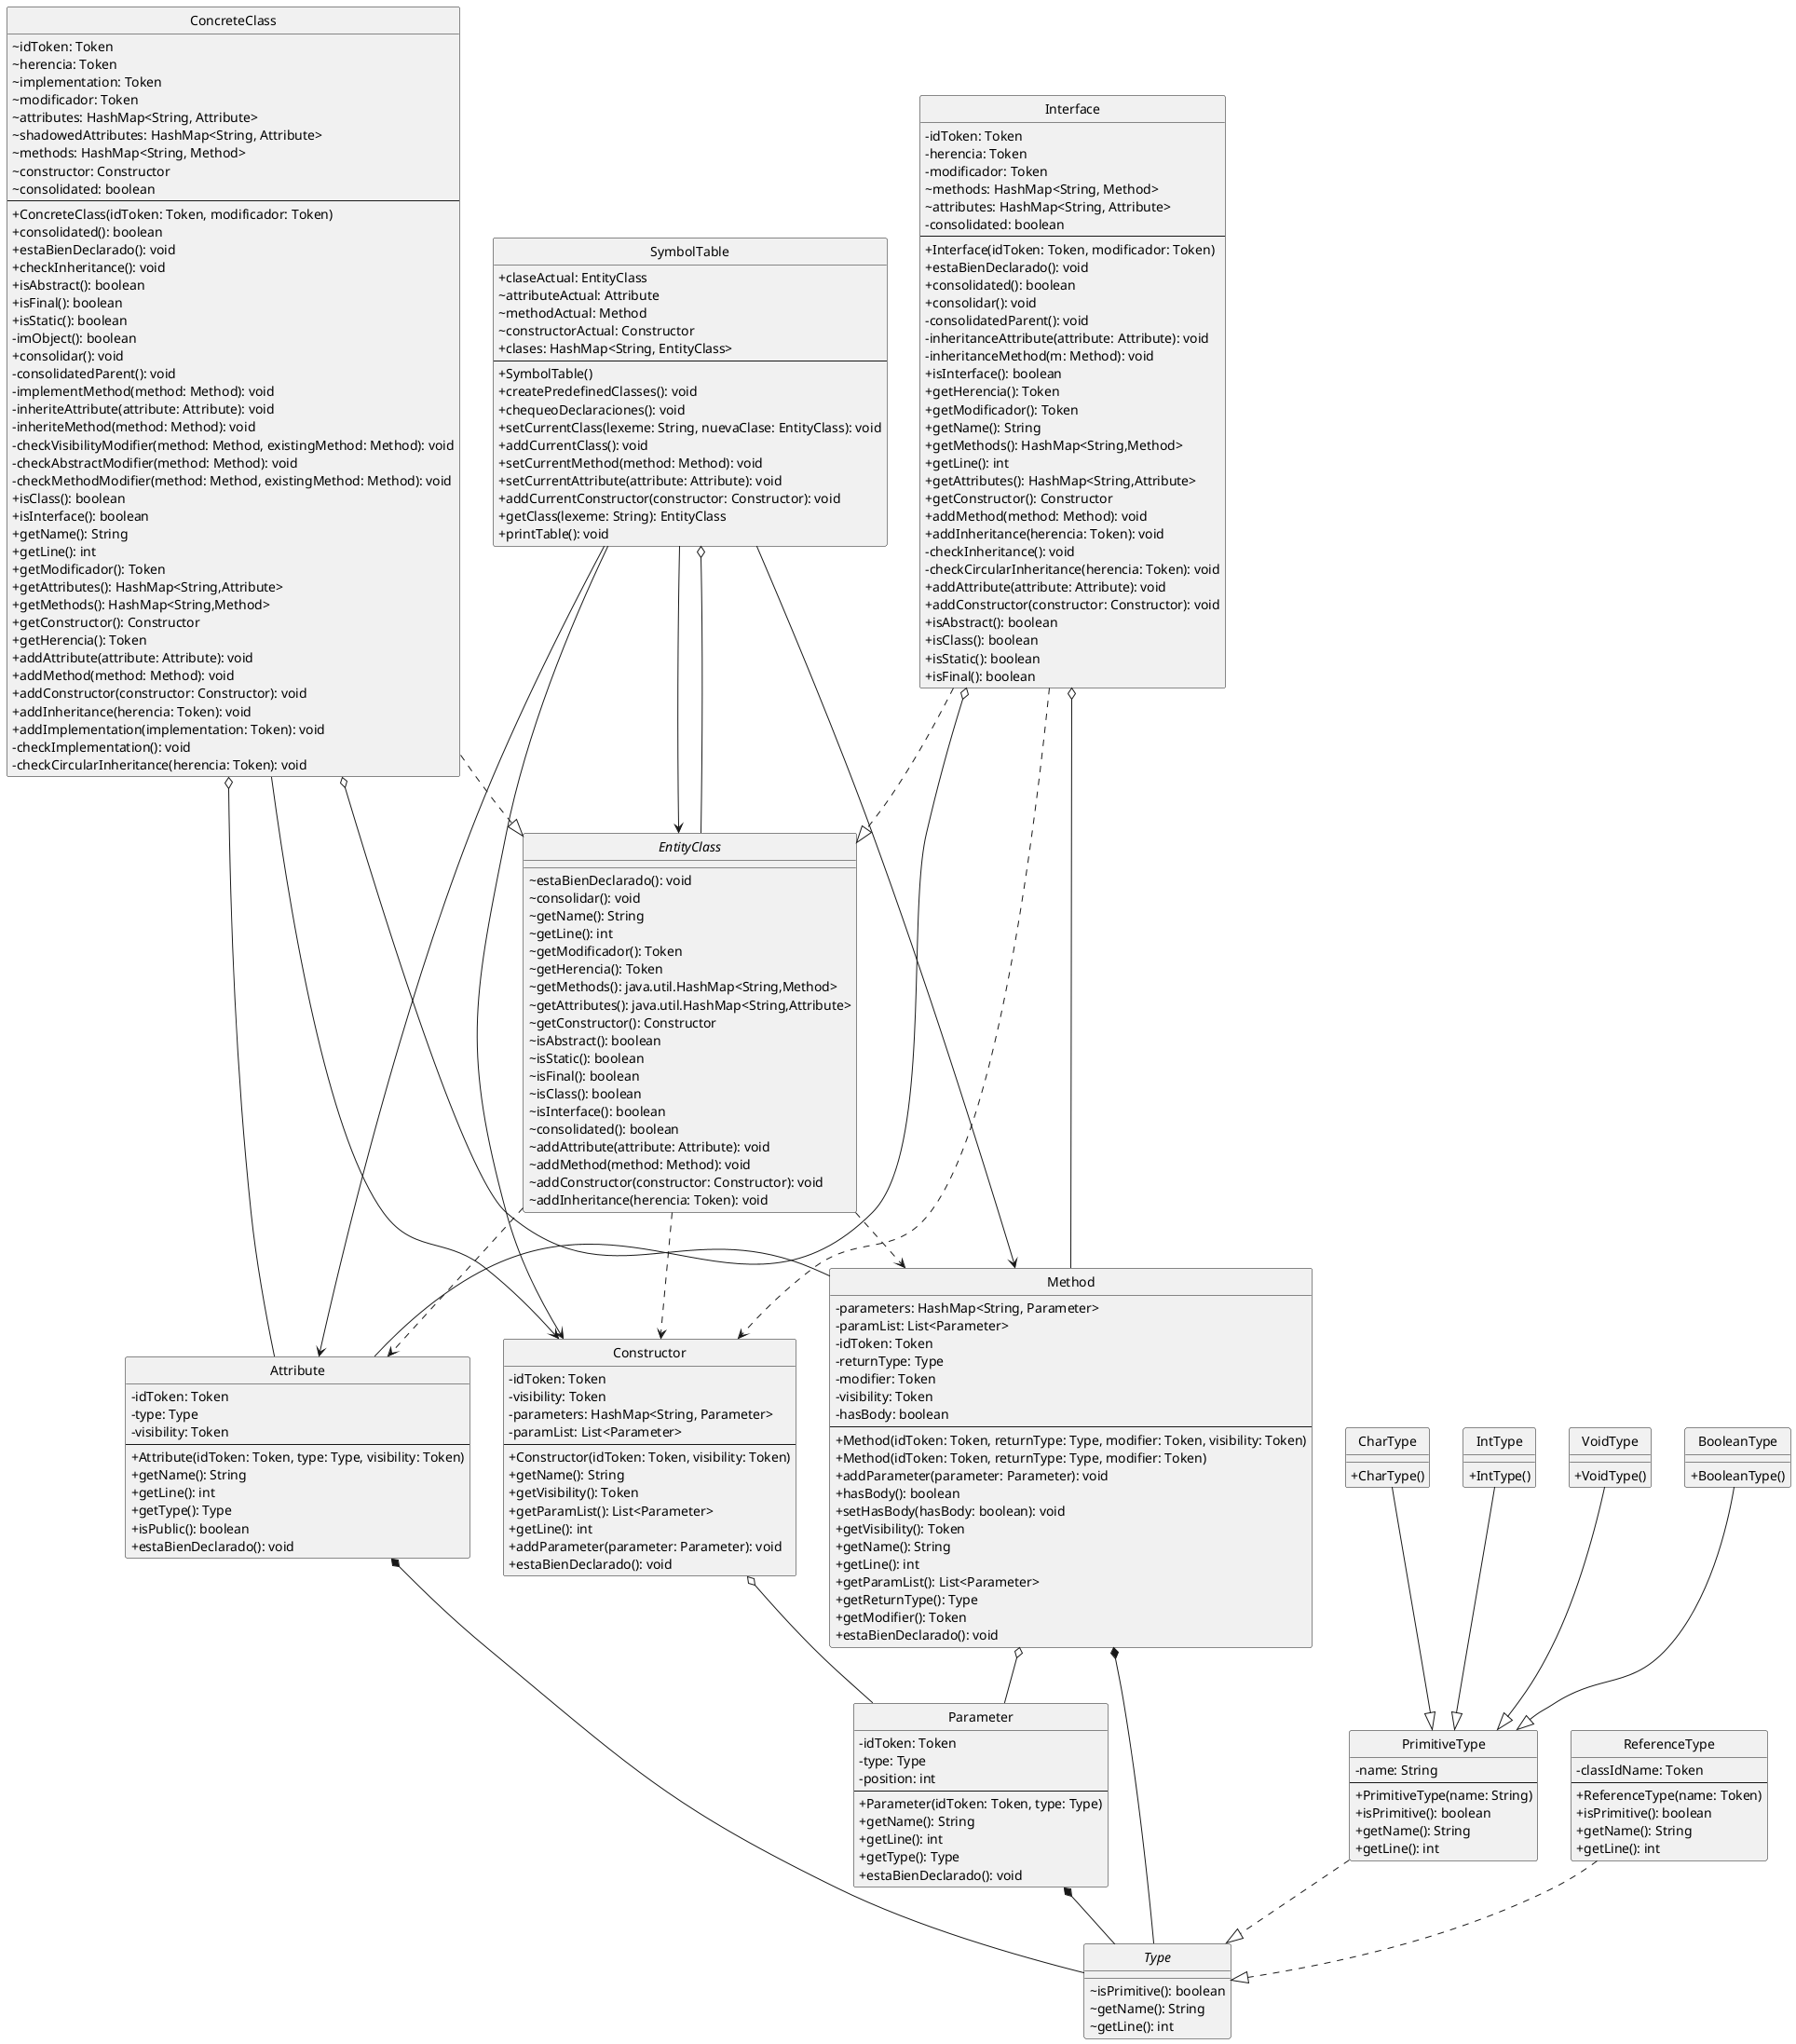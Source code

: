 ' Generated by UML Generator
' Encoded: hLXBRziu4BxxL-XehorZpqOHDCbkaG1rDsY2tcbfKhEHAAz4UPjzyBSlAKhaaA9aAUqbWJZ3uJo--ORc-ugJajTvjgXUA3kHakHHaf6gkkQyf8UQmtrIi4VwDqI_BeuqXIYXPPB1Oj5eHKOj-cSHHJ5DdueNOBke-QTM-Ei9vAVygxxEjA87cb7-YbHY-MTj32rT6vl8MjX4lVqhjVShy4yaX-Lg5prAA-nhk_YHicQHCjwkA2jgfVLdJQk7-f3HHAqTYY83eZnQWypA3GNs6yWeIv8MIdukQBhuhmlyjc0LB-k45-LGwC5WcnG3XxBQHNUaEkx9wPrsUXCzTB8he_cHLdmNgR_lN6cJDEH4BstpKlN5Q3VfQRrLaeVE3INeEnB8CqbJex8qyUviU5qofsLw3_nOf3h9Fojx_MALmEkIFJbepOkKFbFb-dXDZwIwAT9N325T7-rwhpJ-MPl8EsceUc-rjvfRbZOYhoqgu7Ujm0yPxHr5qyG-dG2wpoPetD1Ii6zZTuwUW3DpmZGgEnKLvRHWdTkwuZR3mpJsWvmrZPmI2GguRRvKEA8NZZX22IoX12tH_9H13emJ7PaHQ3mbyZ3K389qd1teHiFdgbwYEigjVq5wFNb7ta0zeAPxeD59BFtjC25tiYAZAU6GzXlJIL2lLFrecv9XavC7XjftXEJbdibyKqvO0bX6g-k3T9iatBD8gm-KaQot-gXguyshcEP_7Bv1puPnk4H7nZWC2LTPRImr46YvHjTXrwOTA-g0m0vk0uUThMLWmoN3JReiWvXsTZTi8lWkUK52OZzgg4llW1bVNQ---KnP80qflsptJ7B2Cz75HvBfDB2teFH9rNQLadWDuxHLOqXtLa3LjfRImvUBbTzVIk6k9H377JbbfY92wLu0WrB1VWnrlBi3zvh7SfwYmtVB8Ftv2F7s-E9RUJsk9GTCy47IDUrW4VtEk0Gx8kmnIX71pXOXC8aUcCGmcCH0LOKBcs_aJBOrfzbs442Y1yl1JIxlNmAU669C4UP64IHI4UnJCTYdOfZxnGp4Yyk85xCHBwOXtbmEJ8X3zvp-nI0Ep_yfCtho7I4UdzYsC1EdzVX87XxbRngQDlrpnw7Qqq4YE4z69aUGWCT7HN3OJ9q8_Q4qR_ACJvHfqs0IjySZLwxPD3r_gCsSM2DtmF1b8iHpeGkZQVd7r_nGP4_aaEccNwjbk4vuJR8T7ZrEntPo4wNj-KwaA-JTnJkXLz_cp00BeEFjomRoUAaltoN8tdie8OLd2SEqqTUmG_ViFsiesePFv7HsvVBdwsrTgjxLQStWknpaNIzi8bR3cIWHE3dnQeij18rV0h7Ld8Mfzjnvq59D5uXrvHTzVPBBl4stFp1kD9pKxq-D7hGWYsD_THv9QPMwBwmXkSmgj1zO_b3INFweFeFHYXcnRjjVsLXlYLLMxQjUf_26wxRnvZCyDuo0l6a4z-cdvaJt0TFHRdsoq-Y7NR8tHUED63GwwIPeulmYgstBqdtfkjZttL_YM3z1u9VFGYwQ9uz5-r8NN3JRxJCBjeYUAxRRVwySUBfYPTqoKb_MKf8hYEChXuxmRNkx7PVPmtn9UvIzKFLSjoBachjepMCxhakOlrKe-0XVPktvalPuVtde8EKSFWZJG1pBG9qkN9Zk3yYwlW-8t9Pl4jYikyrdrmrO0xRU0qlhFFiV
' URL: http://www.plantuml.com/plantuml/uml/hLXBRziu4BxxL-XehorZpqOHDCbkaG1rDsY2tcbfKhEHAAz4UPjzyBSlAKhaaA9aAUqbWJZ3uJo--ORc-ugJajTvjgXUA3kHakHHaf6gkkQyf8UQmtrIi4VwDqI_BeuqXIYXPPB1Oj5eHKOj-cSHHJ5DdueNOBke-QTM-Ei9vAVygxxEjA87cb7-YbHY-MTj32rT6vl8MjX4lVqhjVShy4yaX-Lg5prAA-nhk_YHicQHCjwkA2jgfVLdJQk7-f3HHAqTYY83eZnQWypA3GNs6yWeIv8MIdukQBhuhmlyjc0LB-k45-LGwC5WcnG3XxBQHNUaEkx9wPrsUXCzTB8he_cHLdmNgR_lN6cJDEH4BstpKlN5Q3VfQRrLaeVE3INeEnB8CqbJex8qyUviU5qofsLw3_nOf3h9Fojx_MALmEkIFJbepOkKFbFb-dXDZwIwAT9N325T7-rwhpJ-MPl8EsceUc-rjvfRbZOYhoqgu7Ujm0yPxHr5qyG-dG2wpoPetD1Ii6zZTuwUW3DpmZGgEnKLvRHWdTkwuZR3mpJsWvmrZPmI2GguRRvKEA8NZZX22IoX12tH_9H13emJ7PaHQ3mbyZ3K389qd1teHiFdgbwYEigjVq5wFNb7ta0zeAPxeD59BFtjC25tiYAZAU6GzXlJIL2lLFrecv9XavC7XjftXEJbdibyKqvO0bX6g-k3T9iatBD8gm-KaQot-gXguyshcEP_7Bv1puPnk4H7nZWC2LTPRImr46YvHjTXrwOTA-g0m0vk0uUThMLWmoN3JReiWvXsTZTi8lWkUK52OZzgg4llW1bVNQ---KnP80qflsptJ7B2Cz75HvBfDB2teFH9rNQLadWDuxHLOqXtLa3LjfRImvUBbTzVIk6k9H377JbbfY92wLu0WrB1VWnrlBi3zvh7SfwYmtVB8Ftv2F7s-E9RUJsk9GTCy47IDUrW4VtEk0Gx8kmnIX71pXOXC8aUcCGmcCH0LOKBcs_aJBOrfzbs442Y1yl1JIxlNmAU669C4UP64IHI4UnJCTYdOfZxnGp4Yyk85xCHBwOXtbmEJ8X3zvp-nI0Ep_yfCtho7I4UdzYsC1EdzVX87XxbRngQDlrpnw7Qqq4YE4z69aUGWCT7HN3OJ9q8_Q4qR_ACJvHfqs0IjySZLwxPD3r_gCsSM2DtmF1b8iHpeGkZQVd7r_nGP4_aaEccNwjbk4vuJR8T7ZrEntPo4wNj-KwaA-JTnJkXLz_cp00BeEFjomRoUAaltoN8tdie8OLd2SEqqTUmG_ViFsiesePFv7HsvVBdwsrTgjxLQStWknpaNIzi8bR3cIWHE3dnQeij18rV0h7Ld8Mfzjnvq59D5uXrvHTzVPBBl4stFp1kD9pKxq-D7hGWYsD_THv9QPMwBwmXkSmgj1zO_b3INFweFeFHYXcnRjjVsLXlYLLMxQjUf_26wxRnvZCyDuo0l6a4z-cdvaJt0TFHRdsoq-Y7NR8tHUED63GwwIPeulmYgstBqdtfkjZttL_YM3z1u9VFGYwQ9uz5-r8NN3JRxJCBjeYUAxRRVwySUBfYPTqoKb_MKf8hYEChXuxmRNkx7PVPmtn9UvIzKFLSjoBachjepMCxhakOlrKe-0XVPktvalPuVtde8EKSFWZJG1pBG9qkN9Zk3yYwlW-8t9Pl4jYikyrdrmrO0xRU0qlhFFiV
' Generated on: 2025-10-09T12:09:20.590099800

@startuml
skinparam classAttributeIconSize 0
hide circle

class Attribute {
  -idToken: Token
  -type: Type
  -visibility: Token
  --
  +Attribute(idToken: Token, type: Type, visibility: Token)
  +getName(): String
  +getLine(): int
  +getType(): Type
  +isPublic(): boolean
  +estaBienDeclarado(): void
}

class Constructor {
  -idToken: Token
  -visibility: Token
  -parameters: HashMap<String, Parameter>
  -paramList: List<Parameter>
  --
  +Constructor(idToken: Token, visibility: Token)
  +getName(): String
  +getVisibility(): Token
  +getParamList(): List<Parameter>
  +getLine(): int
  +addParameter(parameter: Parameter): void
  +estaBienDeclarado(): void
}

class Method {
  -parameters: HashMap<String, Parameter>
  -paramList: List<Parameter>
  -idToken: Token
  -returnType: Type
  -modifier: Token
  -visibility: Token
  -hasBody: boolean
  --
  +Method(idToken: Token, returnType: Type, modifier: Token, visibility: Token)
  +Method(idToken: Token, returnType: Type, modifier: Token)
  +addParameter(parameter: Parameter): void
  +hasBody(): boolean
  +setHasBody(hasBody: boolean): void
  +getVisibility(): Token
  +getName(): String
  +getLine(): int
  +getParamList(): List<Parameter>
  +getReturnType(): Type
  +getModifier(): Token
  +estaBienDeclarado(): void
}

class Parameter {
  -idToken: Token
  -type: Type
  -position: int
  --
  +Parameter(idToken: Token, type: Type)
  +getName(): String
  +getLine(): int
  +getType(): Type
  +estaBienDeclarado(): void
}

class ConcreteClass {
  ~idToken: Token
  ~herencia: Token
  ~implementation: Token
  ~modificador: Token
  ~attributes: HashMap<String, Attribute>
  ~shadowedAttributes: HashMap<String, Attribute>
  ~methods: HashMap<String, Method>
  ~constructor: Constructor
  ~consolidated: boolean
  --
  +ConcreteClass(idToken: Token, modificador: Token)
  +consolidated(): boolean
  +estaBienDeclarado(): void
  +checkInheritance(): void
  +isAbstract(): boolean
  +isFinal(): boolean
  +isStatic(): boolean
  -imObject(): boolean
  +consolidar(): void
  -consolidatedParent(): void
  -implementMethod(method: Method): void
  -inheriteAttribute(attribute: Attribute): void
  -inheriteMethod(method: Method): void
  -checkVisibilityModifier(method: Method, existingMethod: Method): void
  -checkAbstractModifier(method: Method): void
  -checkMethodModifier(method: Method, existingMethod: Method): void
  +isClass(): boolean
  +isInterface(): boolean
  +getName(): String
  +getLine(): int
  +getModificador(): Token
  +getAttributes(): HashMap<String,Attribute>
  +getMethods(): HashMap<String,Method>
  +getConstructor(): Constructor
  +getHerencia(): Token
  +addAttribute(attribute: Attribute): void
  +addMethod(method: Method): void
  +addConstructor(constructor: Constructor): void
  +addInheritance(herencia: Token): void
  +addImplementation(implementation: Token): void
  -checkImplementation(): void
  -checkCircularInheritance(herencia: Token): void
}

interface EntityClass {
  ~estaBienDeclarado(): void
  ~consolidar(): void
  ~getName(): String
  ~getLine(): int
  ~getModificador(): Token
  ~getHerencia(): Token
  ~getMethods(): java.util.HashMap<String,Method>
  ~getAttributes(): java.util.HashMap<String,Attribute>
  ~getConstructor(): Constructor
  ~isAbstract(): boolean
  ~isStatic(): boolean
  ~isFinal(): boolean
  ~isClass(): boolean
  ~isInterface(): boolean
  ~consolidated(): boolean
  ~addAttribute(attribute: Attribute): void
  ~addMethod(method: Method): void
  ~addConstructor(constructor: Constructor): void
  ~addInheritance(herencia: Token): void
}

class Interface {
  -idToken: Token
  -herencia: Token
  -modificador: Token
  ~methods: HashMap<String, Method>
  ~attributes: HashMap<String, Attribute>
  -consolidated: boolean
  --
  +Interface(idToken: Token, modificador: Token)
  +estaBienDeclarado(): void
  +consolidated(): boolean
  +consolidar(): void
  -consolidatedParent(): void
  -inheritanceAttribute(attribute: Attribute): void
  -inheritanceMethod(m: Method): void
  +isInterface(): boolean
  +getHerencia(): Token
  +getModificador(): Token
  +getName(): String
  +getMethods(): HashMap<String,Method>
  +getLine(): int
  +getAttributes(): HashMap<String,Attribute>
  +getConstructor(): Constructor
  +addMethod(method: Method): void
  +addInheritance(herencia: Token): void
  -checkInheritance(): void
  -checkCircularInheritance(herencia: Token): void
  +addAttribute(attribute: Attribute): void
  +addConstructor(constructor: Constructor): void
  +isAbstract(): boolean
  +isClass(): boolean
  +isStatic(): boolean
  +isFinal(): boolean
}

class SymbolTable {
  +claseActual: EntityClass
  ~attributeActual: Attribute
  ~methodActual: Method
  ~constructorActual: Constructor
  +clases: HashMap<String, EntityClass>
  --
  +SymbolTable()
  +createPredefinedClasses(): void
  +chequeoDeclaraciones(): void
  +setCurrentClass(lexeme: String, nuevaClase: EntityClass): void
  +addCurrentClass(): void
  +setCurrentMethod(method: Method): void
  +setCurrentAttribute(attribute: Attribute): void
  +addCurrentConstructor(constructor: Constructor): void
  +getClass(lexeme: String): EntityClass
  +printTable(): void
}

class BooleanType {
  +BooleanType()
}

class CharType {
  +CharType()
}

class IntType {
  +IntType()
}

class PrimitiveType {
  -name: String
  --
  +PrimitiveType(name: String)
  +isPrimitive(): boolean
  +getName(): String
  +getLine(): int
}

class ReferenceType {
  -classIdName: Token
  --
  +ReferenceType(name: Token)
  +isPrimitive(): boolean
  +getName(): String
  +getLine(): int
}

interface Type {
  ~isPrimitive(): boolean
  ~getName(): String
  ~getLine(): int
}

class VoidType {
  +VoidType()
}

Attribute *-- Type
Constructor o-- Parameter
Method o-- Parameter
Method *-- Type
Parameter *-- Type
ConcreteClass ..|> EntityClass
ConcreteClass o-- Attribute
ConcreteClass o-- Method
ConcreteClass --> Constructor
EntityClass ..> Constructor
EntityClass ..> Attribute
EntityClass ..> Method
Interface ..|> EntityClass
Interface o-- Method
Interface o-- Attribute
Interface ..> Constructor
SymbolTable --> EntityClass
SymbolTable --> Attribute
SymbolTable --> Method
SymbolTable --> Constructor
SymbolTable o-- EntityClass
BooleanType --|> PrimitiveType
CharType --|> PrimitiveType
IntType --|> PrimitiveType
PrimitiveType ..|> Type
ReferenceType ..|> Type
VoidType --|> PrimitiveType
@enduml